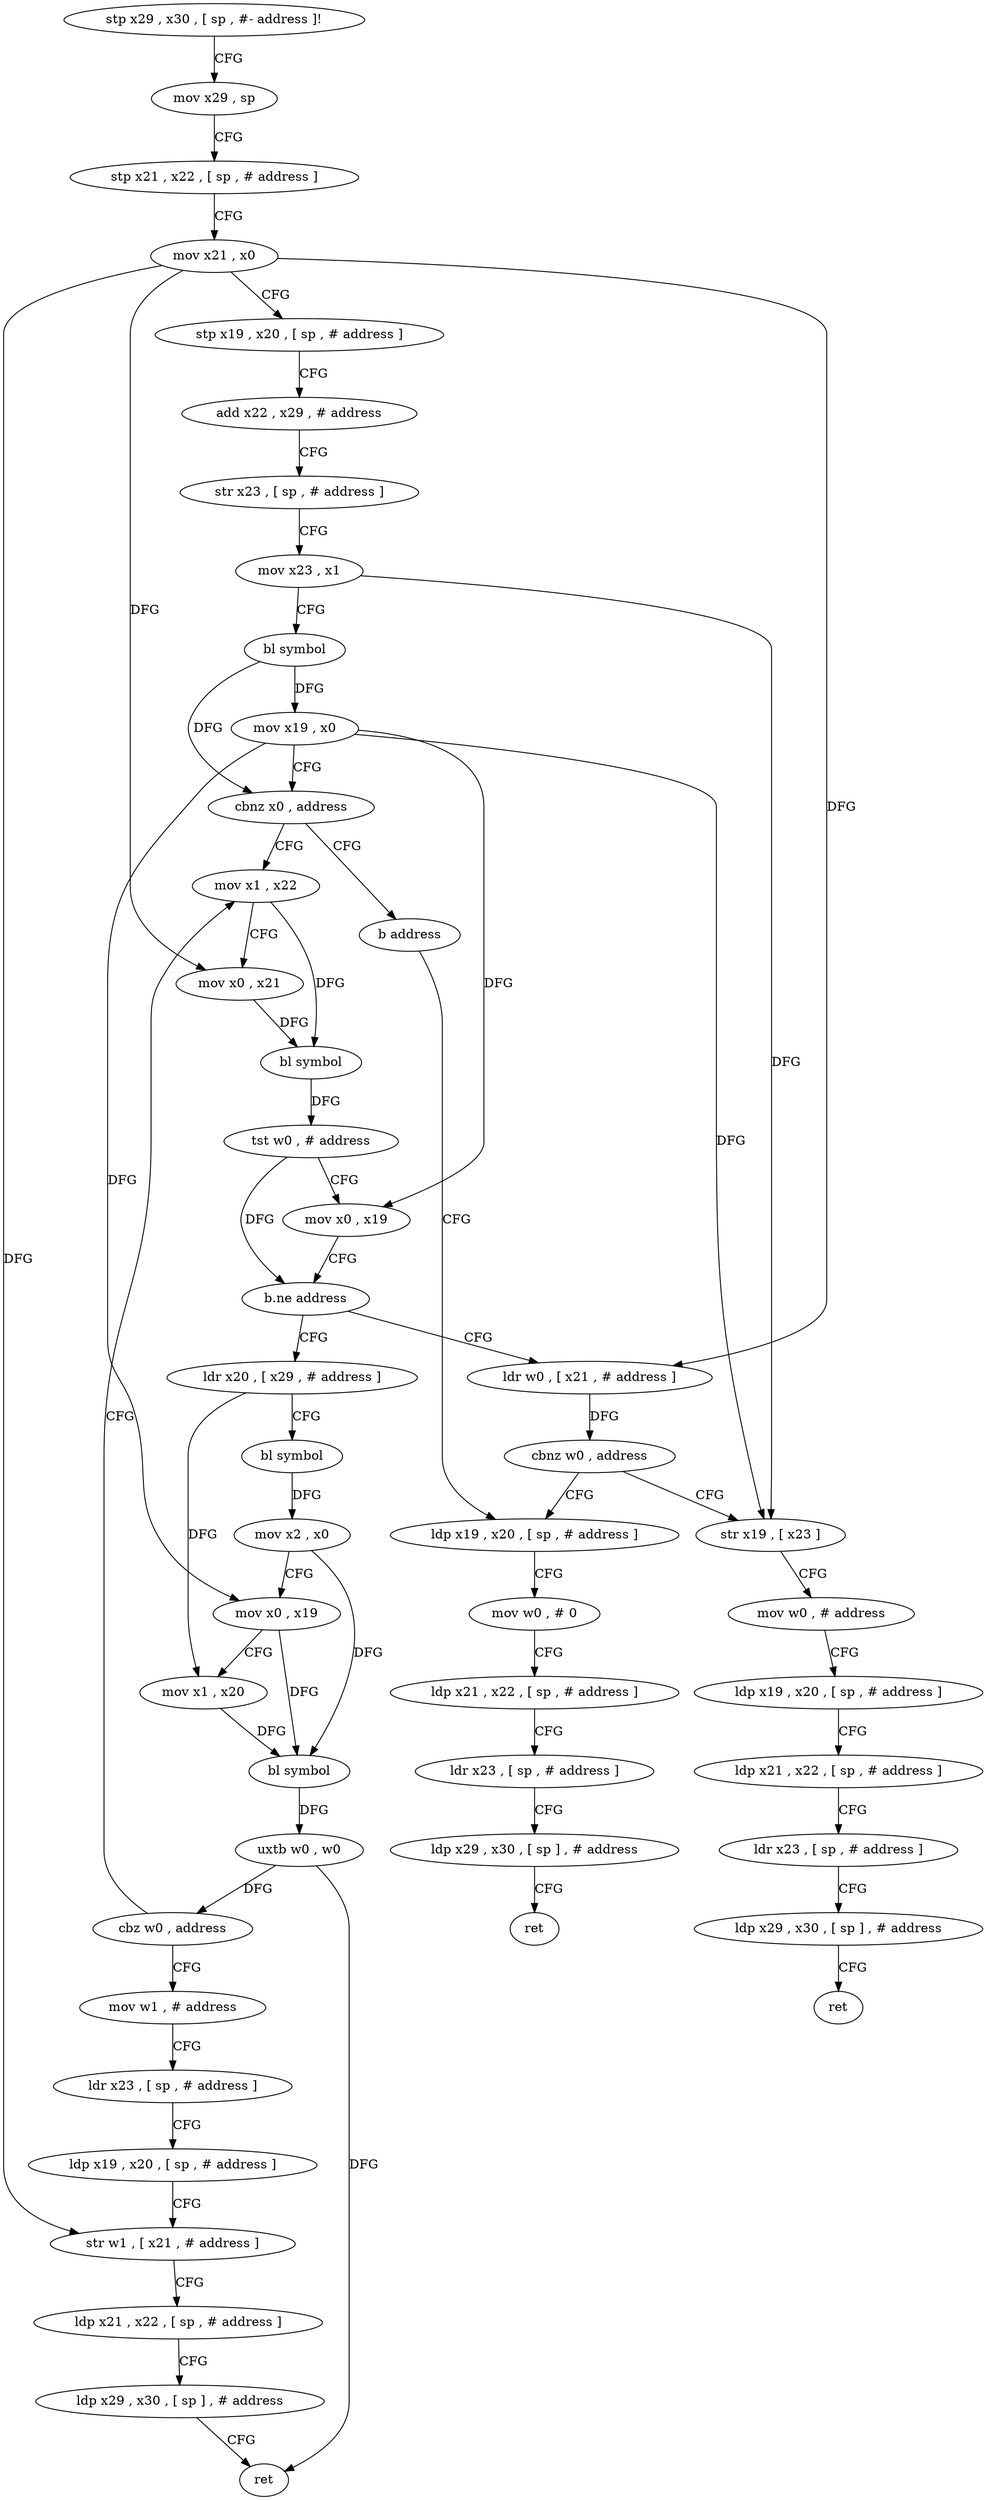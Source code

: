 digraph "func" {
"106416" [label = "stp x29 , x30 , [ sp , #- address ]!" ]
"106420" [label = "mov x29 , sp" ]
"106424" [label = "stp x21 , x22 , [ sp , # address ]" ]
"106428" [label = "mov x21 , x0" ]
"106432" [label = "stp x19 , x20 , [ sp , # address ]" ]
"106436" [label = "add x22 , x29 , # address" ]
"106440" [label = "str x23 , [ sp , # address ]" ]
"106444" [label = "mov x23 , x1" ]
"106448" [label = "bl symbol" ]
"106452" [label = "mov x19 , x0" ]
"106456" [label = "cbnz x0 , address" ]
"106496" [label = "mov x1 , x22" ]
"106460" [label = "b address" ]
"106500" [label = "mov x0 , x21" ]
"106504" [label = "bl symbol" ]
"106508" [label = "tst w0 , # address" ]
"106512" [label = "mov x0 , x19" ]
"106516" [label = "b.ne address" ]
"106464" [label = "ldr x20 , [ x29 , # address ]" ]
"106520" [label = "ldr w0 , [ x21 , # address ]" ]
"106588" [label = "ldp x19 , x20 , [ sp , # address ]" ]
"106468" [label = "bl symbol" ]
"106472" [label = "mov x2 , x0" ]
"106476" [label = "mov x0 , x19" ]
"106480" [label = "mov x1 , x20" ]
"106484" [label = "bl symbol" ]
"106488" [label = "uxtb w0 , w0" ]
"106492" [label = "cbz w0 , address" ]
"106560" [label = "mov w1 , # address" ]
"106524" [label = "cbnz w0 , address" ]
"106528" [label = "str x19 , [ x23 ]" ]
"106592" [label = "mov w0 , # 0" ]
"106596" [label = "ldp x21 , x22 , [ sp , # address ]" ]
"106600" [label = "ldr x23 , [ sp , # address ]" ]
"106604" [label = "ldp x29 , x30 , [ sp ] , # address" ]
"106608" [label = "ret" ]
"106564" [label = "ldr x23 , [ sp , # address ]" ]
"106568" [label = "ldp x19 , x20 , [ sp , # address ]" ]
"106572" [label = "str w1 , [ x21 , # address ]" ]
"106576" [label = "ldp x21 , x22 , [ sp , # address ]" ]
"106580" [label = "ldp x29 , x30 , [ sp ] , # address" ]
"106584" [label = "ret" ]
"106532" [label = "mov w0 , # address" ]
"106536" [label = "ldp x19 , x20 , [ sp , # address ]" ]
"106540" [label = "ldp x21 , x22 , [ sp , # address ]" ]
"106544" [label = "ldr x23 , [ sp , # address ]" ]
"106548" [label = "ldp x29 , x30 , [ sp ] , # address" ]
"106552" [label = "ret" ]
"106416" -> "106420" [ label = "CFG" ]
"106420" -> "106424" [ label = "CFG" ]
"106424" -> "106428" [ label = "CFG" ]
"106428" -> "106432" [ label = "CFG" ]
"106428" -> "106500" [ label = "DFG" ]
"106428" -> "106520" [ label = "DFG" ]
"106428" -> "106572" [ label = "DFG" ]
"106432" -> "106436" [ label = "CFG" ]
"106436" -> "106440" [ label = "CFG" ]
"106440" -> "106444" [ label = "CFG" ]
"106444" -> "106448" [ label = "CFG" ]
"106444" -> "106528" [ label = "DFG" ]
"106448" -> "106452" [ label = "DFG" ]
"106448" -> "106456" [ label = "DFG" ]
"106452" -> "106456" [ label = "CFG" ]
"106452" -> "106512" [ label = "DFG" ]
"106452" -> "106476" [ label = "DFG" ]
"106452" -> "106528" [ label = "DFG" ]
"106456" -> "106496" [ label = "CFG" ]
"106456" -> "106460" [ label = "CFG" ]
"106496" -> "106500" [ label = "CFG" ]
"106496" -> "106504" [ label = "DFG" ]
"106460" -> "106588" [ label = "CFG" ]
"106500" -> "106504" [ label = "DFG" ]
"106504" -> "106508" [ label = "DFG" ]
"106508" -> "106512" [ label = "CFG" ]
"106508" -> "106516" [ label = "DFG" ]
"106512" -> "106516" [ label = "CFG" ]
"106516" -> "106464" [ label = "CFG" ]
"106516" -> "106520" [ label = "CFG" ]
"106464" -> "106468" [ label = "CFG" ]
"106464" -> "106480" [ label = "DFG" ]
"106520" -> "106524" [ label = "DFG" ]
"106588" -> "106592" [ label = "CFG" ]
"106468" -> "106472" [ label = "DFG" ]
"106472" -> "106476" [ label = "CFG" ]
"106472" -> "106484" [ label = "DFG" ]
"106476" -> "106480" [ label = "CFG" ]
"106476" -> "106484" [ label = "DFG" ]
"106480" -> "106484" [ label = "DFG" ]
"106484" -> "106488" [ label = "DFG" ]
"106488" -> "106492" [ label = "DFG" ]
"106488" -> "106584" [ label = "DFG" ]
"106492" -> "106560" [ label = "CFG" ]
"106492" -> "106496" [ label = "CFG" ]
"106560" -> "106564" [ label = "CFG" ]
"106524" -> "106588" [ label = "CFG" ]
"106524" -> "106528" [ label = "CFG" ]
"106528" -> "106532" [ label = "CFG" ]
"106592" -> "106596" [ label = "CFG" ]
"106596" -> "106600" [ label = "CFG" ]
"106600" -> "106604" [ label = "CFG" ]
"106604" -> "106608" [ label = "CFG" ]
"106564" -> "106568" [ label = "CFG" ]
"106568" -> "106572" [ label = "CFG" ]
"106572" -> "106576" [ label = "CFG" ]
"106576" -> "106580" [ label = "CFG" ]
"106580" -> "106584" [ label = "CFG" ]
"106532" -> "106536" [ label = "CFG" ]
"106536" -> "106540" [ label = "CFG" ]
"106540" -> "106544" [ label = "CFG" ]
"106544" -> "106548" [ label = "CFG" ]
"106548" -> "106552" [ label = "CFG" ]
}
